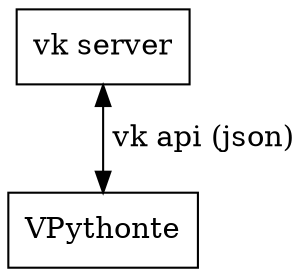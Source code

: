 // dot -Tpdf simple.dot -o simple.pdf
digraph G
{
	node [shape = record];
	"vk server" -> "VPythonte" [label = " vk api (json)" dir="both"]
}
